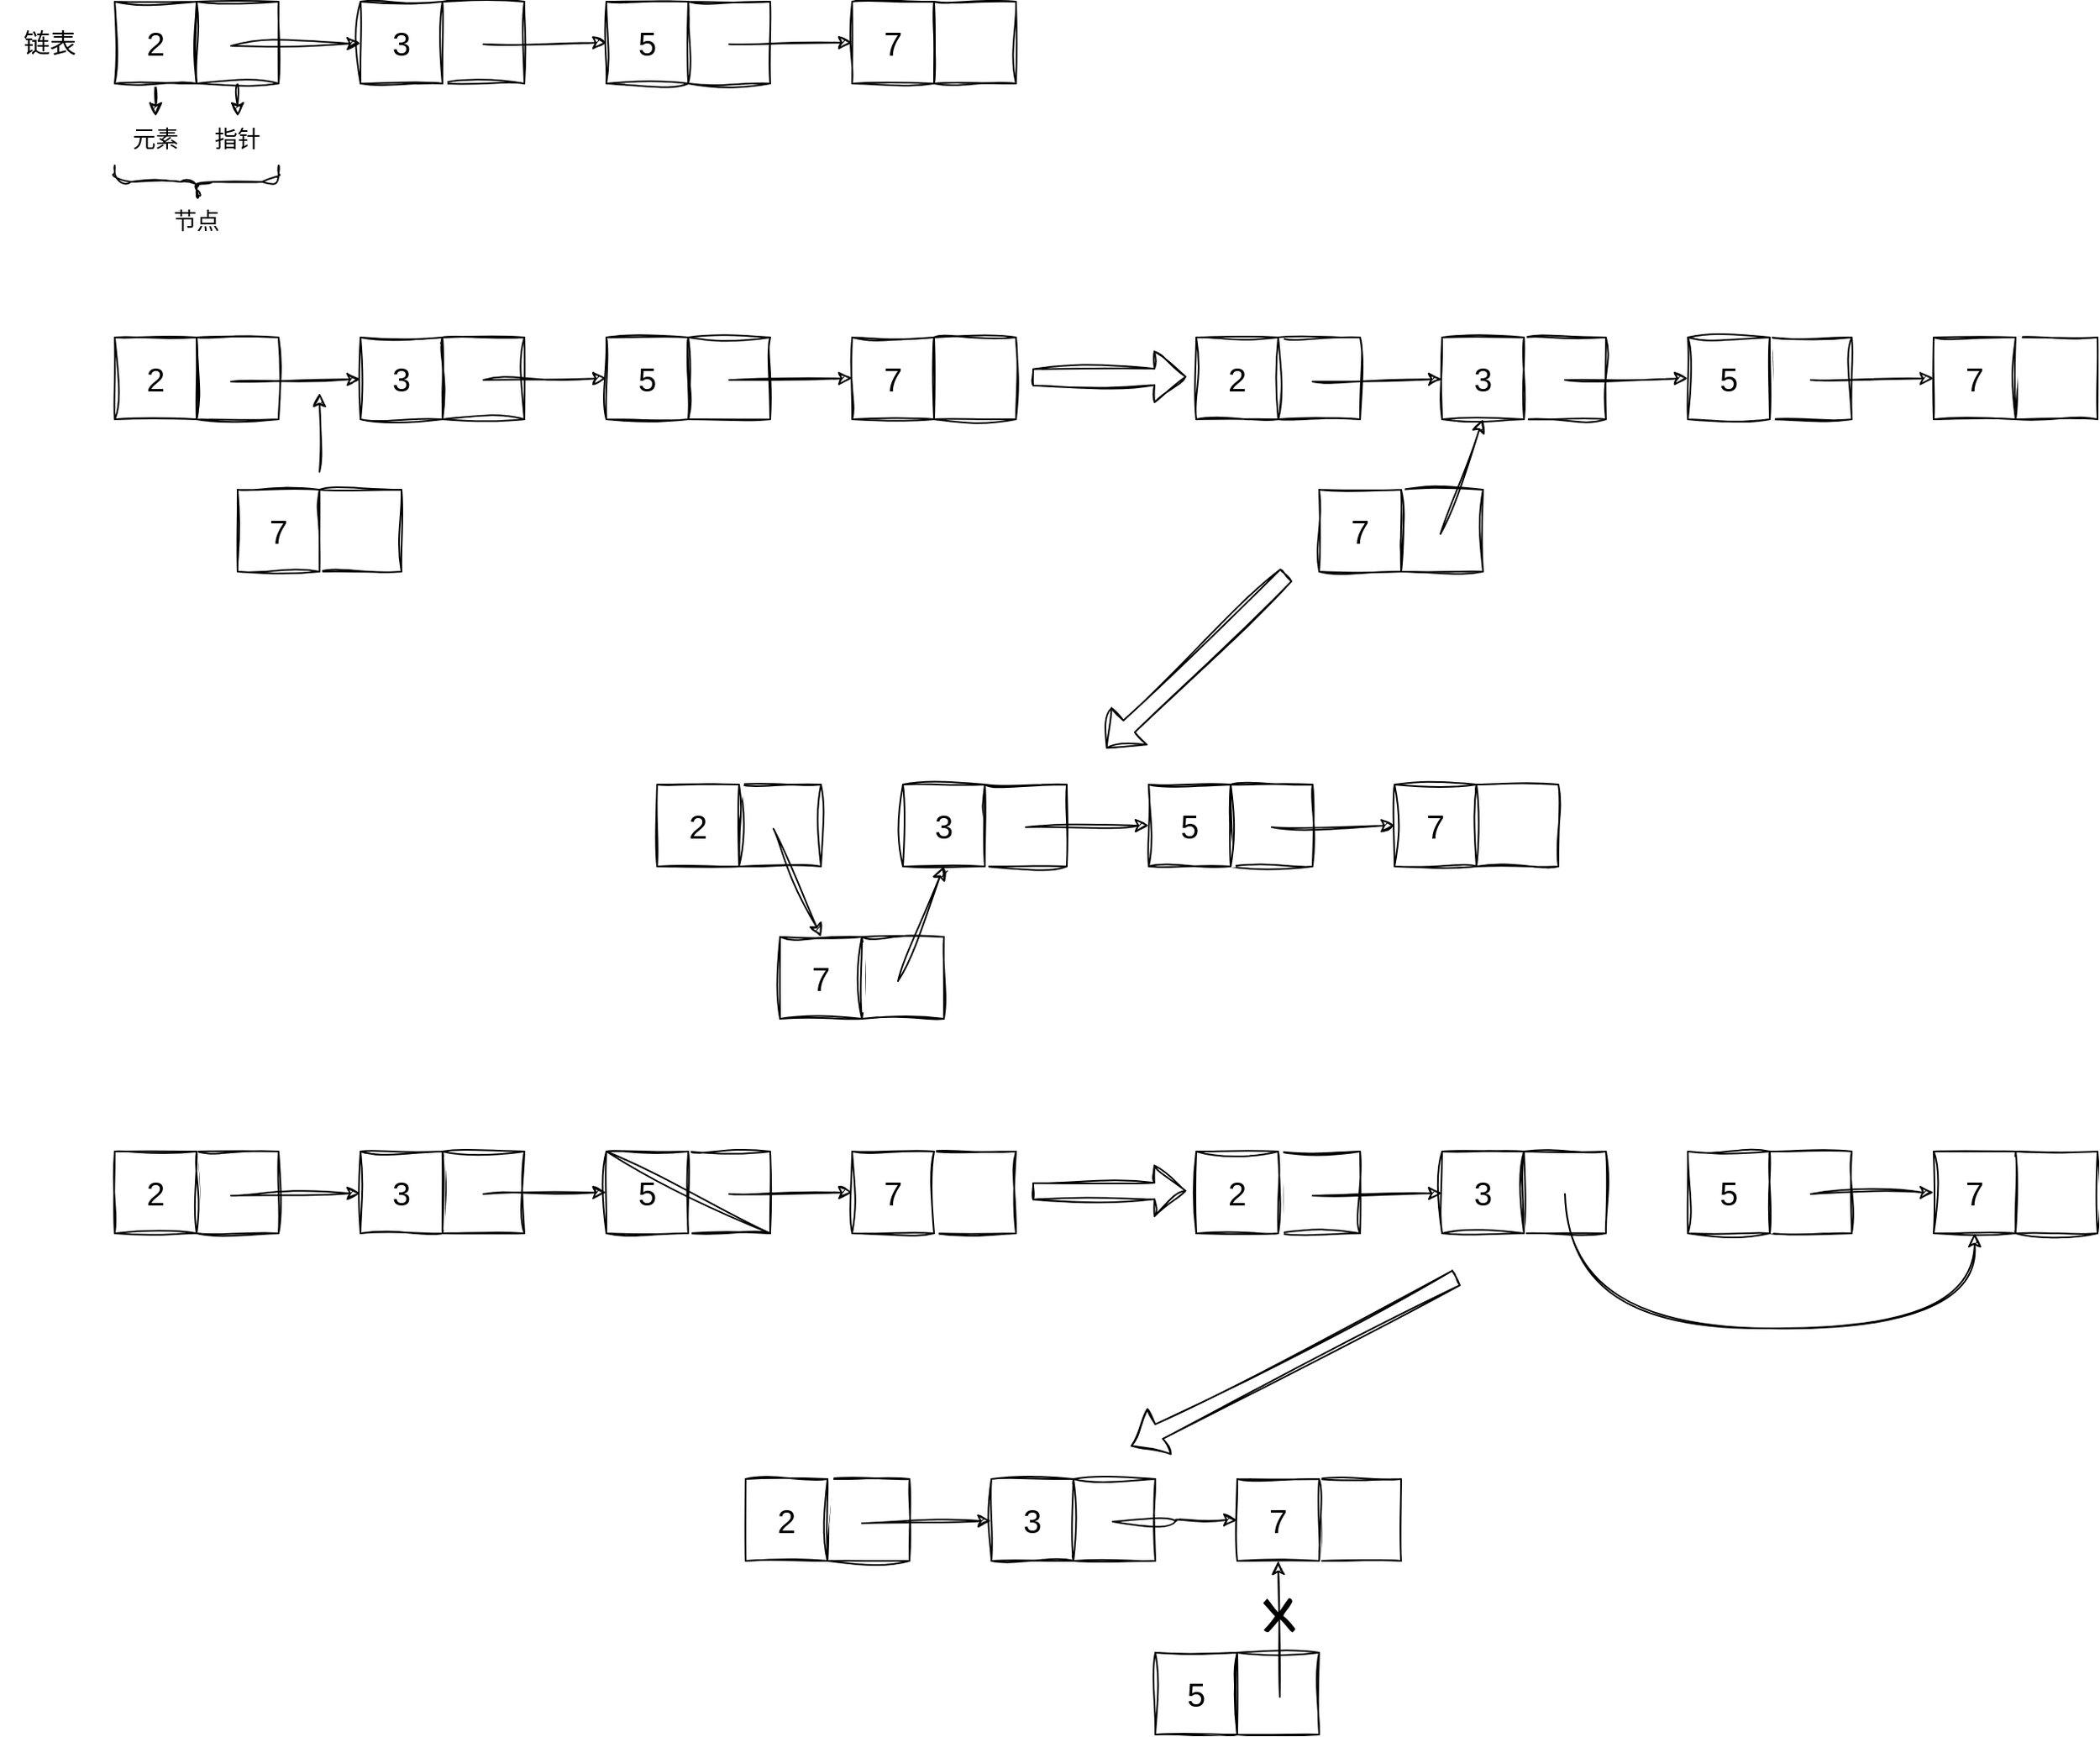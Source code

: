 <mxfile>
    <diagram id="I4Vm8EwVJN47g5-hzalj" name="Page-1">
        <mxGraphModel dx="1235" dy="812" grid="0" gridSize="10" guides="1" tooltips="1" connect="1" arrows="1" fold="1" page="1" pageScale="1" pageWidth="4681" pageHeight="3300" math="0" shadow="0">
            <root>
                <mxCell id="0"/>
                <mxCell id="1" parent="0"/>
                <mxCell id="134" value="" style="rounded=0;whiteSpace=wrap;html=1;hachureGap=4;fontFamily=Helvetica;fontSize=20;sketch=1;curveFitting=1;jiggle=2;" vertex="1" parent="1">
                    <mxGeometry x="765" y="952" width="50" height="50" as="geometry"/>
                </mxCell>
                <mxCell id="21" value="" style="rounded=0;whiteSpace=wrap;html=1;hachureGap=4;fontFamily=Helvetica;fontSize=20;sketch=1;curveFitting=1;jiggle=2;" vertex="1" parent="1">
                    <mxGeometry x="530" y="50" width="50" height="50" as="geometry"/>
                </mxCell>
                <mxCell id="23" value="" style="rounded=0;whiteSpace=wrap;html=1;hachureGap=4;fontFamily=Helvetica;fontSize=20;sketch=1;curveFitting=1;jiggle=2;" vertex="1" parent="1">
                    <mxGeometry x="380" y="50" width="50" height="50" as="geometry"/>
                </mxCell>
                <mxCell id="33" value="" style="edgeStyle=none;sketch=1;hachureGap=4;jiggle=2;curveFitting=1;html=1;fontFamily=Architects Daughter;fontSource=https%3A%2F%2Ffonts.googleapis.com%2Fcss%3Ffamily%3DArchitects%2BDaughter;fontSize=14;entryX=0.5;entryY=0;entryDx=0;entryDy=0;" edge="1" parent="1" source="12" target="30">
                    <mxGeometry relative="1" as="geometry"/>
                </mxCell>
                <mxCell id="12" value="" style="rounded=0;whiteSpace=wrap;html=1;hachureGap=4;fontFamily=Helvetica;fontSize=20;sketch=1;curveFitting=1;jiggle=2;" vertex="1" parent="1">
                    <mxGeometry x="230" y="50" width="50" height="50" as="geometry"/>
                </mxCell>
                <mxCell id="2" value="" style="edgeStyle=none;html=1;fontSize=16;fontFamily=Helvetica;sketch=1;curveFitting=1;jiggle=2;" edge="1" parent="1">
                    <mxGeometry relative="1" as="geometry">
                        <mxPoint x="251" y="77" as="sourcePoint"/>
                        <mxPoint x="330" y="75.481" as="targetPoint"/>
                    </mxGeometry>
                </mxCell>
                <mxCell id="32" value="" style="edgeStyle=none;sketch=1;hachureGap=4;jiggle=2;curveFitting=1;html=1;fontFamily=Architects Daughter;fontSource=https%3A%2F%2Ffonts.googleapis.com%2Fcss%3Ffamily%3DArchitects%2BDaughter;fontSize=14;" edge="1" parent="1" source="3" target="31">
                    <mxGeometry relative="1" as="geometry"/>
                </mxCell>
                <mxCell id="3" value="2" style="rounded=0;whiteSpace=wrap;html=1;hachureGap=4;fontFamily=Helvetica;fontSize=20;sketch=1;curveFitting=1;jiggle=2;" vertex="1" parent="1">
                    <mxGeometry x="180" y="50" width="50" height="50" as="geometry"/>
                </mxCell>
                <mxCell id="11" value="链表" style="text;html=1;align=center;verticalAlign=middle;resizable=0;points=[];autosize=1;strokeColor=none;fillColor=none;fontSize=16;sketch=1;curveFitting=1;jiggle=2;" vertex="1" parent="1">
                    <mxGeometry x="110" y="60" width="60" height="30" as="geometry"/>
                </mxCell>
                <mxCell id="19" value="" style="rounded=0;whiteSpace=wrap;html=1;hachureGap=4;fontFamily=Helvetica;fontSize=20;sketch=1;curveFitting=1;jiggle=2;" vertex="1" parent="1">
                    <mxGeometry x="680" y="50" width="50" height="50" as="geometry"/>
                </mxCell>
                <mxCell id="20" value="7" style="rounded=0;whiteSpace=wrap;html=1;hachureGap=4;fontFamily=Helvetica;fontSize=20;sketch=1;curveFitting=1;jiggle=2;" vertex="1" parent="1">
                    <mxGeometry x="630" y="50" width="50" height="50" as="geometry"/>
                </mxCell>
                <mxCell id="26" style="edgeStyle=none;sketch=1;hachureGap=4;jiggle=2;curveFitting=1;html=1;entryX=0;entryY=0.5;entryDx=0;entryDy=0;fontFamily=Architects Daughter;fontSource=https%3A%2F%2Ffonts.googleapis.com%2Fcss%3Ffamily%3DArchitects%2BDaughter;fontSize=16;" edge="1" parent="1" target="20">
                    <mxGeometry relative="1" as="geometry">
                        <mxPoint x="555" y="76" as="sourcePoint"/>
                    </mxGeometry>
                </mxCell>
                <mxCell id="22" value="5" style="rounded=0;whiteSpace=wrap;html=1;hachureGap=4;fontFamily=Helvetica;fontSize=20;sketch=1;curveFitting=1;jiggle=2;" vertex="1" parent="1">
                    <mxGeometry x="480" y="50" width="50" height="50" as="geometry"/>
                </mxCell>
                <mxCell id="25" style="edgeStyle=none;sketch=1;hachureGap=4;jiggle=2;curveFitting=1;html=1;entryX=0;entryY=0.5;entryDx=0;entryDy=0;fontFamily=Architects Daughter;fontSource=https%3A%2F%2Ffonts.googleapis.com%2Fcss%3Ffamily%3DArchitects%2BDaughter;fontSize=16;" edge="1" parent="1" target="22">
                    <mxGeometry relative="1" as="geometry">
                        <mxPoint x="405" y="76" as="sourcePoint"/>
                    </mxGeometry>
                </mxCell>
                <mxCell id="24" value="3" style="rounded=0;whiteSpace=wrap;html=1;hachureGap=4;fontFamily=Helvetica;fontSize=20;sketch=1;curveFitting=1;jiggle=2;" vertex="1" parent="1">
                    <mxGeometry x="330" y="50" width="50" height="50" as="geometry"/>
                </mxCell>
                <mxCell id="30" value="指针" style="text;html=1;strokeColor=none;fillColor=none;align=center;verticalAlign=middle;whiteSpace=wrap;rounded=0;sketch=1;hachureGap=4;jiggle=2;curveFitting=1;fontFamily=Architects Daughter;fontSource=https%3A%2F%2Ffonts.googleapis.com%2Fcss%3Ffamily%3DArchitects%2BDaughter;fontSize=14;" vertex="1" parent="1">
                    <mxGeometry x="230" y="120" width="50" height="30" as="geometry"/>
                </mxCell>
                <mxCell id="31" value="元素" style="text;html=1;strokeColor=none;fillColor=none;align=center;verticalAlign=middle;whiteSpace=wrap;rounded=0;sketch=1;hachureGap=4;jiggle=2;curveFitting=1;fontFamily=Architects Daughter;fontSource=https%3A%2F%2Ffonts.googleapis.com%2Fcss%3Ffamily%3DArchitects%2BDaughter;fontSize=14;" vertex="1" parent="1">
                    <mxGeometry x="180" y="120" width="50" height="30" as="geometry"/>
                </mxCell>
                <mxCell id="34" value="" style="shape=curlyBracket;whiteSpace=wrap;html=1;rounded=1;flipH=1;labelPosition=right;verticalLabelPosition=middle;align=left;verticalAlign=middle;sketch=1;hachureGap=4;jiggle=2;curveFitting=1;fontFamily=Architects Daughter;fontSource=https%3A%2F%2Ffonts.googleapis.com%2Fcss%3Ffamily%3DArchitects%2BDaughter;fontSize=14;direction=north;" vertex="1" parent="1">
                    <mxGeometry x="180" y="150" width="100" height="20" as="geometry"/>
                </mxCell>
                <mxCell id="35" value="节点" style="text;html=1;strokeColor=none;fillColor=none;align=center;verticalAlign=middle;whiteSpace=wrap;rounded=0;sketch=1;hachureGap=4;jiggle=2;curveFitting=1;fontFamily=Architects Daughter;fontSource=https%3A%2F%2Ffonts.googleapis.com%2Fcss%3Ffamily%3DArchitects%2BDaughter;fontSize=14;" vertex="1" parent="1">
                    <mxGeometry x="205" y="170" width="50" height="30" as="geometry"/>
                </mxCell>
                <mxCell id="36" value="" style="rounded=0;whiteSpace=wrap;html=1;hachureGap=4;fontFamily=Helvetica;fontSize=20;sketch=1;curveFitting=1;jiggle=2;" vertex="1" parent="1">
                    <mxGeometry x="530" y="255" width="50" height="50" as="geometry"/>
                </mxCell>
                <mxCell id="37" value="" style="rounded=0;whiteSpace=wrap;html=1;hachureGap=4;fontFamily=Helvetica;fontSize=20;sketch=1;curveFitting=1;jiggle=2;" vertex="1" parent="1">
                    <mxGeometry x="380" y="255" width="50" height="50" as="geometry"/>
                </mxCell>
                <mxCell id="39" value="" style="rounded=0;whiteSpace=wrap;html=1;hachureGap=4;fontFamily=Helvetica;fontSize=20;sketch=1;curveFitting=1;jiggle=2;" vertex="1" parent="1">
                    <mxGeometry x="230" y="255" width="50" height="50" as="geometry"/>
                </mxCell>
                <mxCell id="40" value="" style="edgeStyle=none;html=1;fontSize=16;fontFamily=Helvetica;sketch=1;curveFitting=1;jiggle=2;" edge="1" parent="1">
                    <mxGeometry relative="1" as="geometry">
                        <mxPoint x="251" y="282" as="sourcePoint"/>
                        <mxPoint x="330" y="280.481" as="targetPoint"/>
                    </mxGeometry>
                </mxCell>
                <mxCell id="42" value="2" style="rounded=0;whiteSpace=wrap;html=1;hachureGap=4;fontFamily=Helvetica;fontSize=20;sketch=1;curveFitting=1;jiggle=2;" vertex="1" parent="1">
                    <mxGeometry x="180" y="255" width="50" height="50" as="geometry"/>
                </mxCell>
                <mxCell id="44" value="" style="rounded=0;whiteSpace=wrap;html=1;hachureGap=4;fontFamily=Helvetica;fontSize=20;sketch=1;curveFitting=1;jiggle=2;" vertex="1" parent="1">
                    <mxGeometry x="680" y="255" width="50" height="50" as="geometry"/>
                </mxCell>
                <mxCell id="45" value="7" style="rounded=0;whiteSpace=wrap;html=1;hachureGap=4;fontFamily=Helvetica;fontSize=20;sketch=1;curveFitting=1;jiggle=2;" vertex="1" parent="1">
                    <mxGeometry x="630" y="255" width="50" height="50" as="geometry"/>
                </mxCell>
                <mxCell id="46" style="edgeStyle=none;sketch=1;hachureGap=4;jiggle=2;curveFitting=1;html=1;entryX=0;entryY=0.5;entryDx=0;entryDy=0;fontFamily=Architects Daughter;fontSource=https%3A%2F%2Ffonts.googleapis.com%2Fcss%3Ffamily%3DArchitects%2BDaughter;fontSize=16;" edge="1" parent="1" target="45">
                    <mxGeometry relative="1" as="geometry">
                        <mxPoint x="555" y="281" as="sourcePoint"/>
                    </mxGeometry>
                </mxCell>
                <mxCell id="47" value="5" style="rounded=0;whiteSpace=wrap;html=1;hachureGap=4;fontFamily=Helvetica;fontSize=20;sketch=1;curveFitting=1;jiggle=2;" vertex="1" parent="1">
                    <mxGeometry x="480" y="255" width="50" height="50" as="geometry"/>
                </mxCell>
                <mxCell id="48" style="edgeStyle=none;sketch=1;hachureGap=4;jiggle=2;curveFitting=1;html=1;entryX=0;entryY=0.5;entryDx=0;entryDy=0;fontFamily=Architects Daughter;fontSource=https%3A%2F%2Ffonts.googleapis.com%2Fcss%3Ffamily%3DArchitects%2BDaughter;fontSize=16;" edge="1" parent="1" target="47">
                    <mxGeometry relative="1" as="geometry">
                        <mxPoint x="405" y="281" as="sourcePoint"/>
                    </mxGeometry>
                </mxCell>
                <mxCell id="49" value="3" style="rounded=0;whiteSpace=wrap;html=1;hachureGap=4;fontFamily=Helvetica;fontSize=20;sketch=1;curveFitting=1;jiggle=2;" vertex="1" parent="1">
                    <mxGeometry x="330" y="255" width="50" height="50" as="geometry"/>
                </mxCell>
                <mxCell id="54" value="" style="rounded=0;whiteSpace=wrap;html=1;hachureGap=4;fontFamily=Helvetica;fontSize=20;sketch=1;curveFitting=1;jiggle=2;" vertex="1" parent="1">
                    <mxGeometry x="305" y="348" width="50" height="50" as="geometry"/>
                </mxCell>
                <mxCell id="56" style="edgeStyle=none;sketch=1;hachureGap=4;jiggle=2;curveFitting=1;html=1;fontFamily=Architects Daughter;fontSource=https%3A%2F%2Ffonts.googleapis.com%2Fcss%3Ffamily%3DArchitects%2BDaughter;fontSize=14;" edge="1" parent="1">
                    <mxGeometry relative="1" as="geometry">
                        <mxPoint x="305" y="289" as="targetPoint"/>
                        <mxPoint x="305" y="337" as="sourcePoint"/>
                    </mxGeometry>
                </mxCell>
                <mxCell id="55" value="7" style="rounded=0;whiteSpace=wrap;html=1;hachureGap=4;fontFamily=Helvetica;fontSize=20;sketch=1;curveFitting=1;jiggle=2;" vertex="1" parent="1">
                    <mxGeometry x="255" y="348" width="50" height="50" as="geometry"/>
                </mxCell>
                <mxCell id="57" value="" style="rounded=0;whiteSpace=wrap;html=1;hachureGap=4;fontFamily=Helvetica;fontSize=20;sketch=1;curveFitting=1;jiggle=2;" vertex="1" parent="1">
                    <mxGeometry x="861" y="528" width="50" height="50" as="geometry"/>
                </mxCell>
                <mxCell id="58" value="" style="rounded=0;whiteSpace=wrap;html=1;hachureGap=4;fontFamily=Helvetica;fontSize=20;sketch=1;curveFitting=1;jiggle=2;" vertex="1" parent="1">
                    <mxGeometry x="711" y="528" width="50" height="50" as="geometry"/>
                </mxCell>
                <mxCell id="59" value="" style="rounded=0;whiteSpace=wrap;html=1;hachureGap=4;fontFamily=Helvetica;fontSize=20;sketch=1;curveFitting=1;jiggle=2;" vertex="1" parent="1">
                    <mxGeometry x="561" y="528" width="50" height="50" as="geometry"/>
                </mxCell>
                <mxCell id="60" value="" style="edgeStyle=none;html=1;fontSize=16;fontFamily=Helvetica;sketch=1;curveFitting=1;jiggle=2;entryX=0.5;entryY=0;entryDx=0;entryDy=0;" edge="1" parent="1" target="70">
                    <mxGeometry relative="1" as="geometry">
                        <mxPoint x="582" y="555" as="sourcePoint"/>
                        <mxPoint x="661" y="553.481" as="targetPoint"/>
                    </mxGeometry>
                </mxCell>
                <mxCell id="61" value="2" style="rounded=0;whiteSpace=wrap;html=1;hachureGap=4;fontFamily=Helvetica;fontSize=20;sketch=1;curveFitting=1;jiggle=2;" vertex="1" parent="1">
                    <mxGeometry x="511" y="528" width="50" height="50" as="geometry"/>
                </mxCell>
                <mxCell id="62" value="" style="rounded=0;whiteSpace=wrap;html=1;hachureGap=4;fontFamily=Helvetica;fontSize=20;sketch=1;curveFitting=1;jiggle=2;" vertex="1" parent="1">
                    <mxGeometry x="1011" y="528" width="50" height="50" as="geometry"/>
                </mxCell>
                <mxCell id="63" value="7" style="rounded=0;whiteSpace=wrap;html=1;hachureGap=4;fontFamily=Helvetica;fontSize=20;sketch=1;curveFitting=1;jiggle=2;" vertex="1" parent="1">
                    <mxGeometry x="961" y="528" width="50" height="50" as="geometry"/>
                </mxCell>
                <mxCell id="64" style="edgeStyle=none;sketch=1;hachureGap=4;jiggle=2;curveFitting=1;html=1;entryX=0;entryY=0.5;entryDx=0;entryDy=0;fontFamily=Architects Daughter;fontSource=https%3A%2F%2Ffonts.googleapis.com%2Fcss%3Ffamily%3DArchitects%2BDaughter;fontSize=16;" edge="1" parent="1" target="63">
                    <mxGeometry relative="1" as="geometry">
                        <mxPoint x="886" y="554" as="sourcePoint"/>
                    </mxGeometry>
                </mxCell>
                <mxCell id="65" value="5" style="rounded=0;whiteSpace=wrap;html=1;hachureGap=4;fontFamily=Helvetica;fontSize=20;sketch=1;curveFitting=1;jiggle=2;" vertex="1" parent="1">
                    <mxGeometry x="811" y="528" width="50" height="50" as="geometry"/>
                </mxCell>
                <mxCell id="66" style="edgeStyle=none;sketch=1;hachureGap=4;jiggle=2;curveFitting=1;html=1;entryX=0;entryY=0.5;entryDx=0;entryDy=0;fontFamily=Architects Daughter;fontSource=https%3A%2F%2Ffonts.googleapis.com%2Fcss%3Ffamily%3DArchitects%2BDaughter;fontSize=16;" edge="1" parent="1" target="65">
                    <mxGeometry relative="1" as="geometry">
                        <mxPoint x="736" y="554" as="sourcePoint"/>
                    </mxGeometry>
                </mxCell>
                <mxCell id="67" value="3" style="rounded=0;whiteSpace=wrap;html=1;hachureGap=4;fontFamily=Helvetica;fontSize=20;sketch=1;curveFitting=1;jiggle=2;" vertex="1" parent="1">
                    <mxGeometry x="661" y="528" width="50" height="50" as="geometry"/>
                </mxCell>
                <mxCell id="68" value="" style="rounded=0;whiteSpace=wrap;html=1;hachureGap=4;fontFamily=Helvetica;fontSize=20;sketch=1;curveFitting=1;jiggle=2;" vertex="1" parent="1">
                    <mxGeometry x="636" y="621" width="50" height="50" as="geometry"/>
                </mxCell>
                <mxCell id="69" style="edgeStyle=none;sketch=1;hachureGap=4;jiggle=2;curveFitting=1;html=1;fontFamily=Architects Daughter;fontSource=https%3A%2F%2Ffonts.googleapis.com%2Fcss%3Ffamily%3DArchitects%2BDaughter;fontSize=14;entryX=0.5;entryY=1;entryDx=0;entryDy=0;" edge="1" parent="1" target="67">
                    <mxGeometry relative="1" as="geometry">
                        <mxPoint x="636" y="575" as="targetPoint"/>
                        <mxPoint x="658" y="648" as="sourcePoint"/>
                    </mxGeometry>
                </mxCell>
                <mxCell id="70" value="7" style="rounded=0;whiteSpace=wrap;html=1;hachureGap=4;fontFamily=Helvetica;fontSize=20;sketch=1;curveFitting=1;jiggle=2;" vertex="1" parent="1">
                    <mxGeometry x="586" y="621" width="50" height="50" as="geometry"/>
                </mxCell>
                <mxCell id="72" value="" style="rounded=0;whiteSpace=wrap;html=1;hachureGap=4;fontFamily=Helvetica;fontSize=20;sketch=1;curveFitting=1;jiggle=2;" vertex="1" parent="1">
                    <mxGeometry x="1190" y="255" width="50" height="50" as="geometry"/>
                </mxCell>
                <mxCell id="73" value="" style="rounded=0;whiteSpace=wrap;html=1;hachureGap=4;fontFamily=Helvetica;fontSize=20;sketch=1;curveFitting=1;jiggle=2;" vertex="1" parent="1">
                    <mxGeometry x="1040" y="255" width="50" height="50" as="geometry"/>
                </mxCell>
                <mxCell id="74" value="" style="rounded=0;whiteSpace=wrap;html=1;hachureGap=4;fontFamily=Helvetica;fontSize=20;sketch=1;curveFitting=1;jiggle=2;" vertex="1" parent="1">
                    <mxGeometry x="890" y="255" width="50" height="50" as="geometry"/>
                </mxCell>
                <mxCell id="75" value="" style="edgeStyle=none;html=1;fontSize=16;fontFamily=Helvetica;sketch=1;curveFitting=1;jiggle=2;" edge="1" parent="1">
                    <mxGeometry relative="1" as="geometry">
                        <mxPoint x="911" y="282" as="sourcePoint"/>
                        <mxPoint x="990" y="280.481" as="targetPoint"/>
                    </mxGeometry>
                </mxCell>
                <mxCell id="76" value="2" style="rounded=0;whiteSpace=wrap;html=1;hachureGap=4;fontFamily=Helvetica;fontSize=20;sketch=1;curveFitting=1;jiggle=2;" vertex="1" parent="1">
                    <mxGeometry x="840" y="255" width="50" height="50" as="geometry"/>
                </mxCell>
                <mxCell id="77" value="" style="rounded=0;whiteSpace=wrap;html=1;hachureGap=4;fontFamily=Helvetica;fontSize=20;sketch=1;curveFitting=1;jiggle=2;" vertex="1" parent="1">
                    <mxGeometry x="1340" y="255" width="50" height="50" as="geometry"/>
                </mxCell>
                <mxCell id="78" value="7" style="rounded=0;whiteSpace=wrap;html=1;hachureGap=4;fontFamily=Helvetica;fontSize=20;sketch=1;curveFitting=1;jiggle=2;" vertex="1" parent="1">
                    <mxGeometry x="1290" y="255" width="50" height="50" as="geometry"/>
                </mxCell>
                <mxCell id="79" style="edgeStyle=none;sketch=1;hachureGap=4;jiggle=2;curveFitting=1;html=1;entryX=0;entryY=0.5;entryDx=0;entryDy=0;fontFamily=Architects Daughter;fontSource=https%3A%2F%2Ffonts.googleapis.com%2Fcss%3Ffamily%3DArchitects%2BDaughter;fontSize=16;" edge="1" parent="1" target="78">
                    <mxGeometry relative="1" as="geometry">
                        <mxPoint x="1215" y="281" as="sourcePoint"/>
                    </mxGeometry>
                </mxCell>
                <mxCell id="80" value="5" style="rounded=0;whiteSpace=wrap;html=1;hachureGap=4;fontFamily=Helvetica;fontSize=20;sketch=1;curveFitting=1;jiggle=2;" vertex="1" parent="1">
                    <mxGeometry x="1140" y="255" width="50" height="50" as="geometry"/>
                </mxCell>
                <mxCell id="81" style="edgeStyle=none;sketch=1;hachureGap=4;jiggle=2;curveFitting=1;html=1;entryX=0;entryY=0.5;entryDx=0;entryDy=0;fontFamily=Architects Daughter;fontSource=https%3A%2F%2Ffonts.googleapis.com%2Fcss%3Ffamily%3DArchitects%2BDaughter;fontSize=16;" edge="1" parent="1" target="80">
                    <mxGeometry relative="1" as="geometry">
                        <mxPoint x="1065" y="281" as="sourcePoint"/>
                    </mxGeometry>
                </mxCell>
                <mxCell id="82" value="3" style="rounded=0;whiteSpace=wrap;html=1;hachureGap=4;fontFamily=Helvetica;fontSize=20;sketch=1;curveFitting=1;jiggle=2;" vertex="1" parent="1">
                    <mxGeometry x="990" y="255" width="50" height="50" as="geometry"/>
                </mxCell>
                <mxCell id="83" value="" style="rounded=0;whiteSpace=wrap;html=1;hachureGap=4;fontFamily=Helvetica;fontSize=20;sketch=1;curveFitting=1;jiggle=2;" vertex="1" parent="1">
                    <mxGeometry x="965" y="348" width="50" height="50" as="geometry"/>
                </mxCell>
                <mxCell id="84" style="edgeStyle=none;sketch=1;hachureGap=4;jiggle=2;curveFitting=1;html=1;fontFamily=Architects Daughter;fontSource=https%3A%2F%2Ffonts.googleapis.com%2Fcss%3Ffamily%3DArchitects%2BDaughter;fontSize=14;entryX=0.5;entryY=1;entryDx=0;entryDy=0;" edge="1" parent="1" target="82">
                    <mxGeometry relative="1" as="geometry">
                        <mxPoint x="965" y="302" as="targetPoint"/>
                        <mxPoint x="989" y="375" as="sourcePoint"/>
                    </mxGeometry>
                </mxCell>
                <mxCell id="85" value="7" style="rounded=0;whiteSpace=wrap;html=1;hachureGap=4;fontFamily=Helvetica;fontSize=20;sketch=1;curveFitting=1;jiggle=2;" vertex="1" parent="1">
                    <mxGeometry x="915" y="348" width="50" height="50" as="geometry"/>
                </mxCell>
                <mxCell id="86" value="" style="shape=flexArrow;endArrow=classic;html=1;sketch=1;hachureGap=4;jiggle=2;curveFitting=1;fontFamily=Architects Daughter;fontSource=https%3A%2F%2Ffonts.googleapis.com%2Fcss%3Ffamily%3DArchitects%2BDaughter;fontSize=14;" edge="1" parent="1">
                    <mxGeometry width="50" height="50" relative="1" as="geometry">
                        <mxPoint x="740" y="279.37" as="sourcePoint"/>
                        <mxPoint x="834" y="279" as="targetPoint"/>
                    </mxGeometry>
                </mxCell>
                <mxCell id="87" value="" style="shape=flexArrow;endArrow=classic;html=1;sketch=1;hachureGap=4;jiggle=2;curveFitting=1;fontFamily=Architects Daughter;fontSource=https%3A%2F%2Ffonts.googleapis.com%2Fcss%3Ffamily%3DArchitects%2BDaughter;fontSize=14;" edge="1" parent="1">
                    <mxGeometry width="50" height="50" relative="1" as="geometry">
                        <mxPoint x="895" y="400" as="sourcePoint"/>
                        <mxPoint x="785" y="506" as="targetPoint"/>
                    </mxGeometry>
                </mxCell>
                <mxCell id="88" value="" style="rounded=0;whiteSpace=wrap;html=1;hachureGap=4;fontFamily=Helvetica;fontSize=20;sketch=1;curveFitting=1;jiggle=2;" vertex="1" parent="1">
                    <mxGeometry x="530" y="752" width="50" height="50" as="geometry"/>
                </mxCell>
                <mxCell id="89" value="" style="rounded=0;whiteSpace=wrap;html=1;hachureGap=4;fontFamily=Helvetica;fontSize=20;sketch=1;curveFitting=1;jiggle=2;" vertex="1" parent="1">
                    <mxGeometry x="380" y="752" width="50" height="50" as="geometry"/>
                </mxCell>
                <mxCell id="90" value="" style="rounded=0;whiteSpace=wrap;html=1;hachureGap=4;fontFamily=Helvetica;fontSize=20;sketch=1;curveFitting=1;jiggle=2;" vertex="1" parent="1">
                    <mxGeometry x="230" y="752" width="50" height="50" as="geometry"/>
                </mxCell>
                <mxCell id="91" value="" style="edgeStyle=none;html=1;fontSize=16;fontFamily=Helvetica;sketch=1;curveFitting=1;jiggle=2;" edge="1" parent="1">
                    <mxGeometry relative="1" as="geometry">
                        <mxPoint x="251.0" y="779" as="sourcePoint"/>
                        <mxPoint x="330" y="777.481" as="targetPoint"/>
                    </mxGeometry>
                </mxCell>
                <mxCell id="92" value="2" style="rounded=0;whiteSpace=wrap;html=1;hachureGap=4;fontFamily=Helvetica;fontSize=20;sketch=1;curveFitting=1;jiggle=2;" vertex="1" parent="1">
                    <mxGeometry x="180" y="752" width="50" height="50" as="geometry"/>
                </mxCell>
                <mxCell id="93" value="" style="rounded=0;whiteSpace=wrap;html=1;hachureGap=4;fontFamily=Helvetica;fontSize=20;sketch=1;curveFitting=1;jiggle=2;" vertex="1" parent="1">
                    <mxGeometry x="680" y="752" width="50" height="50" as="geometry"/>
                </mxCell>
                <mxCell id="94" value="7" style="rounded=0;whiteSpace=wrap;html=1;hachureGap=4;fontFamily=Helvetica;fontSize=20;sketch=1;curveFitting=1;jiggle=2;" vertex="1" parent="1">
                    <mxGeometry x="630" y="752" width="50" height="50" as="geometry"/>
                </mxCell>
                <mxCell id="95" style="edgeStyle=none;sketch=1;hachureGap=4;jiggle=2;curveFitting=1;html=1;entryX=0;entryY=0.5;entryDx=0;entryDy=0;fontFamily=Architects Daughter;fontSource=https%3A%2F%2Ffonts.googleapis.com%2Fcss%3Ffamily%3DArchitects%2BDaughter;fontSize=16;" edge="1" parent="1" target="94">
                    <mxGeometry relative="1" as="geometry">
                        <mxPoint x="555" y="778" as="sourcePoint"/>
                    </mxGeometry>
                </mxCell>
                <mxCell id="96" value="5" style="rounded=0;whiteSpace=wrap;html=1;hachureGap=4;fontFamily=Helvetica;fontSize=20;sketch=1;curveFitting=1;jiggle=2;" vertex="1" parent="1">
                    <mxGeometry x="480" y="752" width="50" height="50" as="geometry"/>
                </mxCell>
                <mxCell id="97" style="edgeStyle=none;sketch=1;hachureGap=4;jiggle=2;curveFitting=1;html=1;entryX=0;entryY=0.5;entryDx=0;entryDy=0;fontFamily=Architects Daughter;fontSource=https%3A%2F%2Ffonts.googleapis.com%2Fcss%3Ffamily%3DArchitects%2BDaughter;fontSize=16;" edge="1" parent="1" target="96">
                    <mxGeometry relative="1" as="geometry">
                        <mxPoint x="405" y="778" as="sourcePoint"/>
                    </mxGeometry>
                </mxCell>
                <mxCell id="98" value="3" style="rounded=0;whiteSpace=wrap;html=1;hachureGap=4;fontFamily=Helvetica;fontSize=20;sketch=1;curveFitting=1;jiggle=2;" vertex="1" parent="1">
                    <mxGeometry x="330" y="752" width="50" height="50" as="geometry"/>
                </mxCell>
                <mxCell id="116" value="" style="rounded=0;whiteSpace=wrap;html=1;hachureGap=4;fontFamily=Helvetica;fontSize=20;sketch=1;curveFitting=1;jiggle=2;" vertex="1" parent="1">
                    <mxGeometry x="1190" y="752" width="50" height="50" as="geometry"/>
                </mxCell>
                <mxCell id="117" value="" style="rounded=0;whiteSpace=wrap;html=1;hachureGap=4;fontFamily=Helvetica;fontSize=20;sketch=1;curveFitting=1;jiggle=2;" vertex="1" parent="1">
                    <mxGeometry x="1040" y="752" width="50" height="50" as="geometry"/>
                </mxCell>
                <mxCell id="118" value="" style="rounded=0;whiteSpace=wrap;html=1;hachureGap=4;fontFamily=Helvetica;fontSize=20;sketch=1;curveFitting=1;jiggle=2;" vertex="1" parent="1">
                    <mxGeometry x="890" y="752" width="50" height="50" as="geometry"/>
                </mxCell>
                <mxCell id="119" value="" style="edgeStyle=none;html=1;fontSize=16;fontFamily=Helvetica;sketch=1;curveFitting=1;jiggle=2;" edge="1" parent="1">
                    <mxGeometry relative="1" as="geometry">
                        <mxPoint x="911" y="779" as="sourcePoint"/>
                        <mxPoint x="990" y="777.481" as="targetPoint"/>
                    </mxGeometry>
                </mxCell>
                <mxCell id="120" value="2" style="rounded=0;whiteSpace=wrap;html=1;hachureGap=4;fontFamily=Helvetica;fontSize=20;sketch=1;curveFitting=1;jiggle=2;" vertex="1" parent="1">
                    <mxGeometry x="840" y="752" width="50" height="50" as="geometry"/>
                </mxCell>
                <mxCell id="121" value="" style="rounded=0;whiteSpace=wrap;html=1;hachureGap=4;fontFamily=Helvetica;fontSize=20;sketch=1;curveFitting=1;jiggle=2;" vertex="1" parent="1">
                    <mxGeometry x="1340" y="752" width="50" height="50" as="geometry"/>
                </mxCell>
                <mxCell id="122" value="7" style="rounded=0;whiteSpace=wrap;html=1;hachureGap=4;fontFamily=Helvetica;fontSize=20;sketch=1;curveFitting=1;jiggle=2;" vertex="1" parent="1">
                    <mxGeometry x="1290" y="752" width="50" height="50" as="geometry"/>
                </mxCell>
                <mxCell id="123" style="edgeStyle=none;sketch=1;hachureGap=4;jiggle=2;curveFitting=1;html=1;entryX=0;entryY=0.5;entryDx=0;entryDy=0;fontFamily=Architects Daughter;fontSource=https%3A%2F%2Ffonts.googleapis.com%2Fcss%3Ffamily%3DArchitects%2BDaughter;fontSize=16;" edge="1" parent="1" target="122">
                    <mxGeometry relative="1" as="geometry">
                        <mxPoint x="1215" y="778" as="sourcePoint"/>
                    </mxGeometry>
                </mxCell>
                <mxCell id="124" value="5" style="rounded=0;whiteSpace=wrap;html=1;hachureGap=4;fontFamily=Helvetica;fontSize=20;sketch=1;curveFitting=1;jiggle=2;" vertex="1" parent="1">
                    <mxGeometry x="1140" y="752" width="50" height="50" as="geometry"/>
                </mxCell>
                <mxCell id="125" style="edgeStyle=orthogonalEdgeStyle;sketch=1;hachureGap=4;jiggle=2;curveFitting=1;html=1;entryX=0.5;entryY=1;entryDx=0;entryDy=0;fontFamily=Architects Daughter;fontSource=https%3A%2F%2Ffonts.googleapis.com%2Fcss%3Ffamily%3DArchitects%2BDaughter;fontSize=16;curved=1;" edge="1" parent="1" target="122">
                    <mxGeometry relative="1" as="geometry">
                        <mxPoint x="1065" y="778" as="sourcePoint"/>
                        <Array as="points">
                            <mxPoint x="1065" y="860"/>
                            <mxPoint x="1315" y="860"/>
                        </Array>
                    </mxGeometry>
                </mxCell>
                <mxCell id="126" value="3" style="rounded=0;whiteSpace=wrap;html=1;hachureGap=4;fontFamily=Helvetica;fontSize=20;sketch=1;curveFitting=1;jiggle=2;" vertex="1" parent="1">
                    <mxGeometry x="990" y="752" width="50" height="50" as="geometry"/>
                </mxCell>
                <mxCell id="130" value="" style="shape=flexArrow;endArrow=classic;html=1;sketch=1;hachureGap=4;jiggle=2;curveFitting=1;fontFamily=Architects Daughter;fontSource=https%3A%2F%2Ffonts.googleapis.com%2Fcss%3Ffamily%3DArchitects%2BDaughter;fontSize=14;" edge="1" parent="1">
                    <mxGeometry width="50" height="50" relative="1" as="geometry">
                        <mxPoint x="740" y="776.37" as="sourcePoint"/>
                        <mxPoint x="834" y="776" as="targetPoint"/>
                    </mxGeometry>
                </mxCell>
                <mxCell id="131" value="" style="shape=flexArrow;endArrow=classic;html=1;sketch=1;hachureGap=4;jiggle=2;curveFitting=1;fontFamily=Architects Daughter;fontSource=https%3A%2F%2Ffonts.googleapis.com%2Fcss%3Ffamily%3DArchitects%2BDaughter;fontSize=14;" edge="1" parent="1">
                    <mxGeometry width="50" height="50" relative="1" as="geometry">
                        <mxPoint x="999" y="829" as="sourcePoint"/>
                        <mxPoint x="800" y="932" as="targetPoint"/>
                    </mxGeometry>
                </mxCell>
                <mxCell id="132" value="" style="endArrow=none;html=1;sketch=1;hachureGap=4;jiggle=2;curveFitting=1;fontFamily=Architects Daughter;fontSource=https%3A%2F%2Ffonts.googleapis.com%2Fcss%3Ffamily%3DArchitects%2BDaughter;fontSize=14;exitX=0;exitY=0;exitDx=0;exitDy=0;entryX=1;entryY=1;entryDx=0;entryDy=0;" edge="1" parent="1" source="96" target="88">
                    <mxGeometry width="50" height="50" relative="1" as="geometry">
                        <mxPoint x="758" y="997" as="sourcePoint"/>
                        <mxPoint x="808" y="947" as="targetPoint"/>
                    </mxGeometry>
                </mxCell>
                <mxCell id="133" value="" style="rounded=0;whiteSpace=wrap;html=1;hachureGap=4;fontFamily=Helvetica;fontSize=20;sketch=1;curveFitting=1;jiggle=2;" vertex="1" parent="1">
                    <mxGeometry x="915" y="952" width="50" height="50" as="geometry"/>
                </mxCell>
                <mxCell id="148" value="" style="edgeStyle=orthogonalEdgeStyle;curved=1;sketch=1;hachureGap=4;jiggle=2;curveFitting=1;html=1;fontFamily=Architects Daughter;fontSource=https%3A%2F%2Ffonts.googleapis.com%2Fcss%3Ffamily%3DArchitects%2BDaughter;fontSize=60;" edge="1" parent="1" target="141">
                    <mxGeometry relative="1" as="geometry">
                        <mxPoint x="789" y="978" as="sourcePoint"/>
                    </mxGeometry>
                </mxCell>
                <mxCell id="135" value="" style="rounded=0;whiteSpace=wrap;html=1;hachureGap=4;fontFamily=Helvetica;fontSize=20;sketch=1;curveFitting=1;jiggle=2;" vertex="1" parent="1">
                    <mxGeometry x="615" y="952" width="50" height="50" as="geometry"/>
                </mxCell>
                <mxCell id="136" value="" style="edgeStyle=none;html=1;fontSize=16;fontFamily=Helvetica;sketch=1;curveFitting=1;jiggle=2;" edge="1" parent="1">
                    <mxGeometry relative="1" as="geometry">
                        <mxPoint x="636" y="979" as="sourcePoint"/>
                        <mxPoint x="715" y="977.481" as="targetPoint"/>
                    </mxGeometry>
                </mxCell>
                <mxCell id="137" value="2" style="rounded=0;whiteSpace=wrap;html=1;hachureGap=4;fontFamily=Helvetica;fontSize=20;sketch=1;curveFitting=1;jiggle=2;" vertex="1" parent="1">
                    <mxGeometry x="565" y="952" width="50" height="50" as="geometry"/>
                </mxCell>
                <mxCell id="138" value="" style="rounded=0;whiteSpace=wrap;html=1;hachureGap=4;fontFamily=Helvetica;fontSize=20;sketch=1;curveFitting=1;jiggle=2;" vertex="1" parent="1">
                    <mxGeometry x="865" y="1058" width="50" height="50" as="geometry"/>
                </mxCell>
                <mxCell id="139" value="5" style="rounded=0;whiteSpace=wrap;html=1;hachureGap=4;fontFamily=Helvetica;fontSize=20;sketch=1;curveFitting=1;jiggle=2;" vertex="1" parent="1">
                    <mxGeometry x="815" y="1058" width="50" height="50" as="geometry"/>
                </mxCell>
                <mxCell id="140" style="edgeStyle=none;sketch=1;hachureGap=4;jiggle=2;curveFitting=1;html=1;entryX=0.5;entryY=1;entryDx=0;entryDy=0;fontFamily=Architects Daughter;fontSource=https%3A%2F%2Ffonts.googleapis.com%2Fcss%3Ffamily%3DArchitects%2BDaughter;fontSize=16;" edge="1" parent="1" target="141">
                    <mxGeometry relative="1" as="geometry">
                        <mxPoint x="891" y="1085" as="sourcePoint"/>
                    </mxGeometry>
                </mxCell>
                <mxCell id="141" value="7" style="rounded=0;whiteSpace=wrap;html=1;hachureGap=4;fontFamily=Helvetica;fontSize=20;sketch=1;curveFitting=1;jiggle=2;" vertex="1" parent="1">
                    <mxGeometry x="865" y="952" width="50" height="50" as="geometry"/>
                </mxCell>
                <mxCell id="143" value="3" style="rounded=0;whiteSpace=wrap;html=1;hachureGap=4;fontFamily=Helvetica;fontSize=20;sketch=1;curveFitting=1;jiggle=2;" vertex="1" parent="1">
                    <mxGeometry x="715" y="952" width="50" height="50" as="geometry"/>
                </mxCell>
                <mxCell id="145" value="&lt;font style=&quot;font-size: 60px;&quot;&gt;×&lt;/font&gt;" style="text;html=1;align=center;verticalAlign=middle;resizable=0;points=[];autosize=1;strokeColor=none;fillColor=none;fontSize=14;fontFamily=Architects Daughter;sketch=1;hachureGap=4;jiggle=2;curveFitting=1;fontSource=https%3A%2F%2Ffonts.googleapis.com%2Fcss%3Ffamily%3DArchitects%2BDaughter;" vertex="1" parent="1">
                    <mxGeometry x="867" y="990" width="46" height="84" as="geometry"/>
                </mxCell>
            </root>
        </mxGraphModel>
    </diagram>
</mxfile>